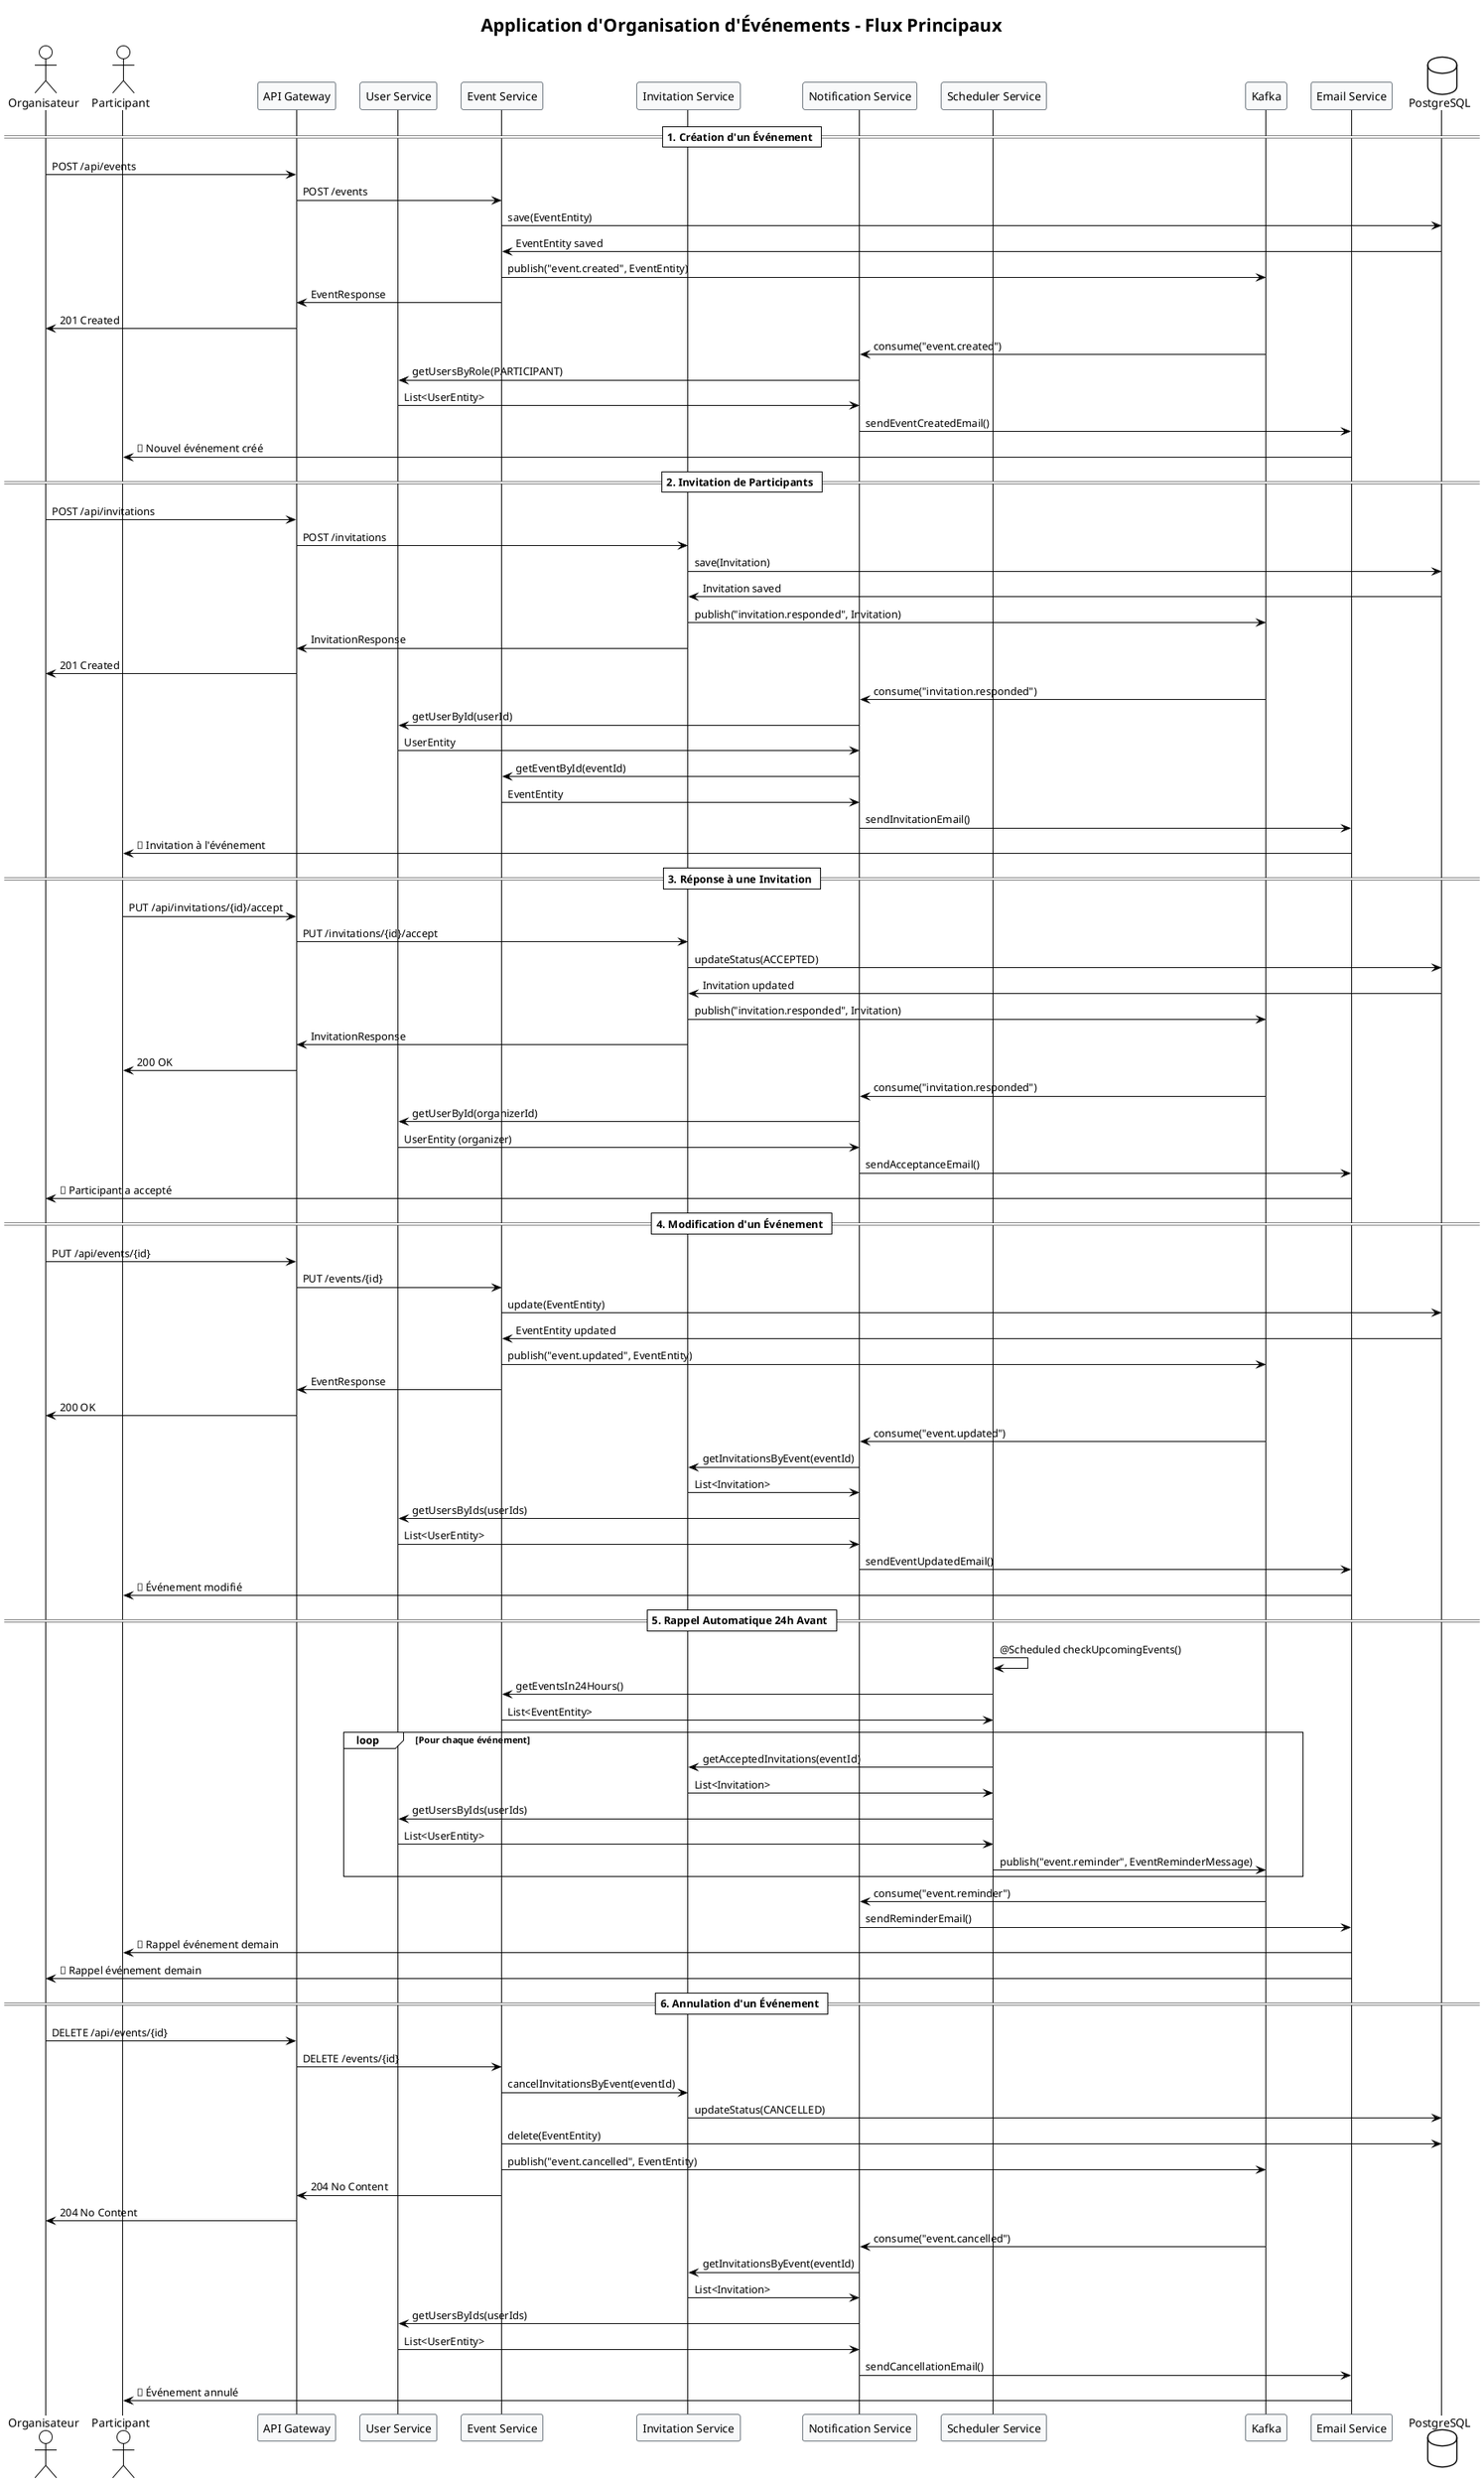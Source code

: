 @startuml Event Management - Sequence Diagrams

!theme plain
skinparam backgroundColor #FFFFFF
skinparam participantBackgroundColor #F8F9FA
skinparam participantBorderColor #6C757D

title Application d'Organisation d'Événements - Flux Principaux

actor Organisateur as org
actor Participant as part
participant "API Gateway" as gateway
participant "User Service" as user
participant "Event Service" as event
participant "Invitation Service" as invitation
participant "Notification Service" as notification
participant "Scheduler Service" as scheduler
participant "Kafka" as kafka
participant "Email Service" as email
database "PostgreSQL" as db

== 1. Création d'un Événement ==

org -> gateway : POST /api/events
gateway -> event : POST /events
event -> db : save(EventEntity)
db -> event : EventEntity saved
event -> kafka : publish("event.created", EventEntity)
event -> gateway : EventResponse
gateway -> org : 201 Created

kafka -> notification : consume("event.created")
notification -> user : getUsersByRole(PARTICIPANT)
user -> notification : List<UserEntity>
notification -> email : sendEventCreatedEmail()
email -> part : 📧 Nouvel événement créé

== 2. Invitation de Participants ==

org -> gateway : POST /api/invitations
gateway -> invitation : POST /invitations
invitation -> db : save(Invitation)
db -> invitation : Invitation saved
invitation -> kafka : publish("invitation.responded", Invitation)
invitation -> gateway : InvitationResponse
gateway -> org : 201 Created

kafka -> notification : consume("invitation.responded")
notification -> user : getUserById(userId)
user -> notification : UserEntity
notification -> event : getEventById(eventId)
event -> notification : EventEntity
notification -> email : sendInvitationEmail()
email -> part : 📧 Invitation à l'événement

== 3. Réponse à une Invitation ==

part -> gateway : PUT /api/invitations/{id}/accept
gateway -> invitation : PUT /invitations/{id}/accept
invitation -> db : updateStatus(ACCEPTED)
db -> invitation : Invitation updated
invitation -> kafka : publish("invitation.responded", Invitation)
invitation -> gateway : InvitationResponse
gateway -> part : 200 OK

kafka -> notification : consume("invitation.responded")
notification -> user : getUserById(organizerId)
user -> notification : UserEntity (organizer)
notification -> email : sendAcceptanceEmail()
email -> org : 📧 Participant a accepté

== 4. Modification d'un Événement ==

org -> gateway : PUT /api/events/{id}
gateway -> event : PUT /events/{id}
event -> db : update(EventEntity)
db -> event : EventEntity updated
event -> kafka : publish("event.updated", EventEntity)
event -> gateway : EventResponse
gateway -> org : 200 OK

kafka -> notification : consume("event.updated")
notification -> invitation : getInvitationsByEvent(eventId)
invitation -> notification : List<Invitation>
notification -> user : getUsersByIds(userIds)
user -> notification : List<UserEntity>
notification -> email : sendEventUpdatedEmail()
email -> part : 📧 Événement modifié

== 5. Rappel Automatique 24h Avant ==

scheduler -> scheduler : @Scheduled checkUpcomingEvents()
scheduler -> event : getEventsIn24Hours()
event -> scheduler : List<EventEntity>

loop Pour chaque événement
    scheduler -> invitation : getAcceptedInvitations(eventId)
    invitation -> scheduler : List<Invitation>
    scheduler -> user : getUsersByIds(userIds)
    user -> scheduler : List<UserEntity>
    scheduler -> kafka : publish("event.reminder", EventReminderMessage)
end

kafka -> notification : consume("event.reminder")
notification -> email : sendReminderEmail()
email -> part : 📧 Rappel événement demain
email -> org : 📧 Rappel événement demain

== 6. Annulation d'un Événement ==

org -> gateway : DELETE /api/events/{id}
gateway -> event : DELETE /events/{id}
event -> invitation : cancelInvitationsByEvent(eventId)
invitation -> db : updateStatus(CANCELLED)
event -> db : delete(EventEntity)
event -> kafka : publish("event.cancelled", EventEntity)
event -> gateway : 204 No Content
gateway -> org : 204 No Content

kafka -> notification : consume("event.cancelled")
notification -> invitation : getInvitationsByEvent(eventId)
invitation -> notification : List<Invitation>
notification -> user : getUsersByIds(userIds)
user -> notification : List<UserEntity>
notification -> email : sendCancellationEmail()
email -> part : 📧 Événement annulé

@enduml
